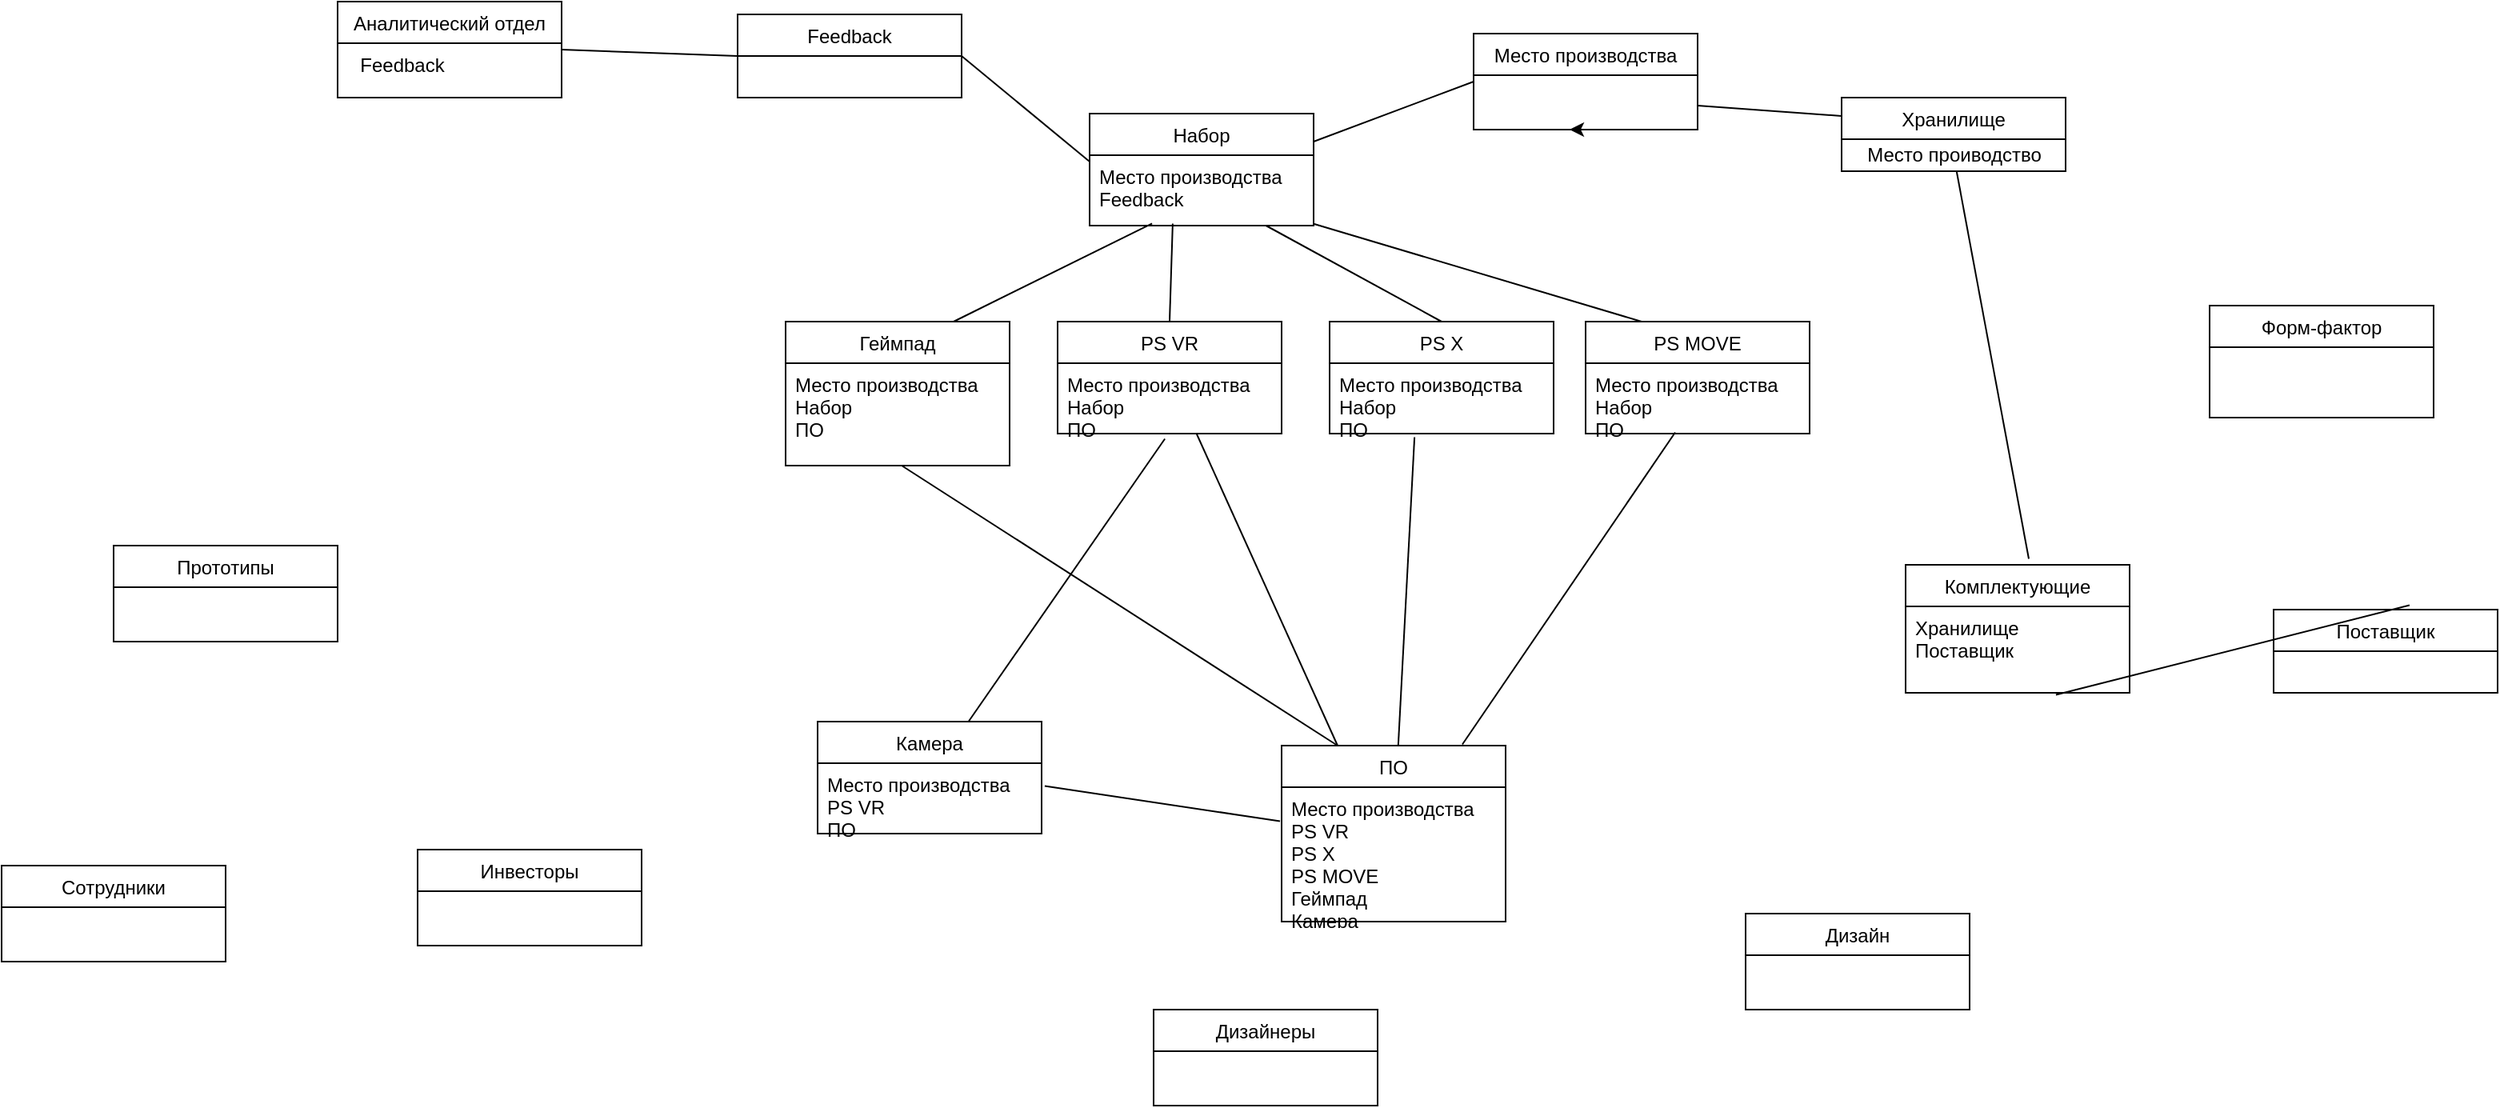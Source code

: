 <mxfile version="15.1.4" type="device"><diagram id="24gW2aaC1v7GGiUZ1pMK" name="Page-1"><mxGraphModel dx="2249" dy="767" grid="1" gridSize="10" guides="1" tooltips="1" connect="1" arrows="1" fold="1" page="1" pageScale="1" pageWidth="827" pageHeight="1169" math="0" shadow="0"><root><mxCell id="0"/><mxCell id="1" parent="0"/><mxCell id="wk1zh_JFjW3oBxZrR2lf-1" value="Набор" style="swimlane;fontStyle=0;childLayout=stackLayout;horizontal=1;startSize=26;fillColor=none;horizontalStack=0;resizeParent=1;resizeParentMax=0;resizeLast=0;collapsible=1;marginBottom=0;" vertex="1" parent="1"><mxGeometry x="160" y="70" width="140" height="70" as="geometry"><mxRectangle x="160" y="70" width="70" height="26" as="alternateBounds"/></mxGeometry></mxCell><mxCell id="wk1zh_JFjW3oBxZrR2lf-3" value="Место производства&#10;Feedback" style="text;strokeColor=none;fillColor=none;align=left;verticalAlign=top;spacingLeft=4;spacingRight=4;overflow=hidden;rotatable=0;points=[[0,0.5],[1,0.5]];portConstraint=eastwest;" vertex="1" parent="wk1zh_JFjW3oBxZrR2lf-1"><mxGeometry y="26" width="140" height="44" as="geometry"/></mxCell><mxCell id="wk1zh_JFjW3oBxZrR2lf-5" value="Геймпад" style="swimlane;fontStyle=0;childLayout=stackLayout;horizontal=1;startSize=26;fillColor=none;horizontalStack=0;resizeParent=1;resizeParentMax=0;resizeLast=0;collapsible=1;marginBottom=0;" vertex="1" parent="1"><mxGeometry x="-30" y="200" width="140" height="90" as="geometry"/></mxCell><mxCell id="wk1zh_JFjW3oBxZrR2lf-6" value="Место производства&#10;Набор&#10;ПО" style="text;strokeColor=none;fillColor=none;align=left;verticalAlign=top;spacingLeft=4;spacingRight=4;overflow=hidden;rotatable=0;points=[[0,0.5],[1,0.5]];portConstraint=eastwest;" vertex="1" parent="wk1zh_JFjW3oBxZrR2lf-5"><mxGeometry y="26" width="140" height="64" as="geometry"/></mxCell><mxCell id="wk1zh_JFjW3oBxZrR2lf-7" value="PS VR" style="swimlane;fontStyle=0;childLayout=stackLayout;horizontal=1;startSize=26;fillColor=none;horizontalStack=0;resizeParent=1;resizeParentMax=0;resizeLast=0;collapsible=1;marginBottom=0;" vertex="1" parent="1"><mxGeometry x="140" y="200" width="140" height="70" as="geometry"/></mxCell><mxCell id="wk1zh_JFjW3oBxZrR2lf-8" value="Место производства&#10;Набор&#10;ПО" style="text;strokeColor=none;fillColor=none;align=left;verticalAlign=top;spacingLeft=4;spacingRight=4;overflow=hidden;rotatable=0;points=[[0,0.5],[1,0.5]];portConstraint=eastwest;" vertex="1" parent="wk1zh_JFjW3oBxZrR2lf-7"><mxGeometry y="26" width="140" height="44" as="geometry"/></mxCell><mxCell id="wk1zh_JFjW3oBxZrR2lf-9" value="PS X" style="swimlane;fontStyle=0;childLayout=stackLayout;horizontal=1;startSize=26;fillColor=none;horizontalStack=0;resizeParent=1;resizeParentMax=0;resizeLast=0;collapsible=1;marginBottom=0;" vertex="1" parent="1"><mxGeometry x="310" y="200" width="140" height="70" as="geometry"/></mxCell><mxCell id="wk1zh_JFjW3oBxZrR2lf-10" value="Место производства&#10;Набор&#10;ПО" style="text;strokeColor=none;fillColor=none;align=left;verticalAlign=top;spacingLeft=4;spacingRight=4;overflow=hidden;rotatable=0;points=[[0,0.5],[1,0.5]];portConstraint=eastwest;" vertex="1" parent="wk1zh_JFjW3oBxZrR2lf-9"><mxGeometry y="26" width="140" height="44" as="geometry"/></mxCell><mxCell id="wk1zh_JFjW3oBxZrR2lf-11" value="PS MOVE" style="swimlane;fontStyle=0;childLayout=stackLayout;horizontal=1;startSize=26;fillColor=none;horizontalStack=0;resizeParent=1;resizeParentMax=0;resizeLast=0;collapsible=1;marginBottom=0;" vertex="1" parent="1"><mxGeometry x="470" y="200" width="140" height="70" as="geometry"/></mxCell><mxCell id="wk1zh_JFjW3oBxZrR2lf-12" value="Место производства&#10;Набор&#10;ПО" style="text;strokeColor=none;fillColor=none;align=left;verticalAlign=top;spacingLeft=4;spacingRight=4;overflow=hidden;rotatable=0;points=[[0,0.5],[1,0.5]];portConstraint=eastwest;" vertex="1" parent="wk1zh_JFjW3oBxZrR2lf-11"><mxGeometry y="26" width="140" height="44" as="geometry"/></mxCell><mxCell id="wk1zh_JFjW3oBxZrR2lf-13" value="Камера" style="swimlane;fontStyle=0;childLayout=stackLayout;horizontal=1;startSize=26;fillColor=none;horizontalStack=0;resizeParent=1;resizeParentMax=0;resizeLast=0;collapsible=1;marginBottom=0;" vertex="1" parent="1"><mxGeometry x="-10" y="450" width="140" height="70" as="geometry"/></mxCell><mxCell id="wk1zh_JFjW3oBxZrR2lf-14" value="Место производства&#10;PS VR&#10;ПО" style="text;strokeColor=none;fillColor=none;align=left;verticalAlign=top;spacingLeft=4;spacingRight=4;overflow=hidden;rotatable=0;points=[[0,0.5],[1,0.5]];portConstraint=eastwest;" vertex="1" parent="wk1zh_JFjW3oBxZrR2lf-13"><mxGeometry y="26" width="140" height="44" as="geometry"/></mxCell><mxCell id="wk1zh_JFjW3oBxZrR2lf-15" value="ПО" style="swimlane;fontStyle=0;childLayout=stackLayout;horizontal=1;startSize=26;fillColor=none;horizontalStack=0;resizeParent=1;resizeParentMax=0;resizeLast=0;collapsible=1;marginBottom=0;" vertex="1" parent="1"><mxGeometry x="280" y="465" width="140" height="110" as="geometry"/></mxCell><mxCell id="wk1zh_JFjW3oBxZrR2lf-16" value="Место производства&#10;PS VR&#10;PS X&#10;PS MOVE&#10;Геймпад&#10;Камера" style="text;strokeColor=none;fillColor=none;align=left;verticalAlign=top;spacingLeft=4;spacingRight=4;overflow=hidden;rotatable=0;points=[[0,0.5],[1,0.5]];portConstraint=eastwest;" vertex="1" parent="wk1zh_JFjW3oBxZrR2lf-15"><mxGeometry y="26" width="140" height="84" as="geometry"/></mxCell><mxCell id="wk1zh_JFjW3oBxZrR2lf-34" style="edgeStyle=orthogonalEdgeStyle;rounded=0;orthogonalLoop=1;jettySize=auto;html=1;exitX=0.5;exitY=1;exitDx=0;exitDy=0;" edge="1" parent="1" source="wk1zh_JFjW3oBxZrR2lf-17"><mxGeometry relative="1" as="geometry"><mxPoint x="460" y="80" as="targetPoint"/></mxGeometry></mxCell><mxCell id="wk1zh_JFjW3oBxZrR2lf-17" value="Место производства" style="swimlane;fontStyle=0;childLayout=stackLayout;horizontal=1;startSize=26;fillColor=none;horizontalStack=0;resizeParent=1;resizeParentMax=0;resizeLast=0;collapsible=1;marginBottom=0;" vertex="1" parent="1"><mxGeometry x="400" y="20" width="140" height="60" as="geometry"/></mxCell><mxCell id="wk1zh_JFjW3oBxZrR2lf-19" value="Дизайн" style="swimlane;fontStyle=0;childLayout=stackLayout;horizontal=1;startSize=26;fillColor=none;horizontalStack=0;resizeParent=1;resizeParentMax=0;resizeLast=0;collapsible=1;marginBottom=0;" vertex="1" parent="1"><mxGeometry x="570" y="570" width="140" height="60" as="geometry"/></mxCell><mxCell id="wk1zh_JFjW3oBxZrR2lf-20" value="Хранилище" style="swimlane;fontStyle=0;childLayout=stackLayout;horizontal=1;startSize=26;fillColor=none;horizontalStack=0;resizeParent=1;resizeParentMax=0;resizeLast=0;collapsible=1;marginBottom=0;" vertex="1" parent="1"><mxGeometry x="630" y="60" width="140" height="46" as="geometry"/></mxCell><mxCell id="wk1zh_JFjW3oBxZrR2lf-21" value="Место проиводство" style="text;html=1;align=center;verticalAlign=middle;resizable=0;points=[];autosize=1;strokeColor=none;fillColor=none;" vertex="1" parent="wk1zh_JFjW3oBxZrR2lf-20"><mxGeometry y="26" width="140" height="20" as="geometry"/></mxCell><mxCell id="wk1zh_JFjW3oBxZrR2lf-24" value="Комплектующие" style="swimlane;fontStyle=0;childLayout=stackLayout;horizontal=1;startSize=26;fillColor=none;horizontalStack=0;resizeParent=1;resizeParentMax=0;resizeLast=0;collapsible=1;marginBottom=0;" vertex="1" parent="1"><mxGeometry x="670" y="352" width="140" height="80" as="geometry"/></mxCell><mxCell id="wk1zh_JFjW3oBxZrR2lf-25" value="Хранилище&#10;Поставщик" style="text;strokeColor=none;fillColor=none;align=left;verticalAlign=top;spacingLeft=4;spacingRight=4;overflow=hidden;rotatable=0;points=[[0,0.5],[1,0.5]];portConstraint=eastwest;" vertex="1" parent="wk1zh_JFjW3oBxZrR2lf-24"><mxGeometry y="26" width="140" height="54" as="geometry"/></mxCell><mxCell id="wk1zh_JFjW3oBxZrR2lf-26" value="Поставщик" style="swimlane;fontStyle=0;childLayout=stackLayout;horizontal=1;startSize=26;fillColor=none;horizontalStack=0;resizeParent=1;resizeParentMax=0;resizeLast=0;collapsible=1;marginBottom=0;" vertex="1" parent="1"><mxGeometry x="900" y="380" width="140" height="52" as="geometry"/></mxCell><mxCell id="wk1zh_JFjW3oBxZrR2lf-28" value="Форм-фактор" style="swimlane;fontStyle=0;childLayout=stackLayout;horizontal=1;startSize=26;fillColor=none;horizontalStack=0;resizeParent=1;resizeParentMax=0;resizeLast=0;collapsible=1;marginBottom=0;" vertex="1" parent="1"><mxGeometry x="860" y="190" width="140" height="70" as="geometry"/></mxCell><mxCell id="wk1zh_JFjW3oBxZrR2lf-30" value="" style="endArrow=none;html=1;exitX=0.75;exitY=0;exitDx=0;exitDy=0;entryX=0.279;entryY=0.971;entryDx=0;entryDy=0;entryPerimeter=0;" edge="1" parent="1" source="wk1zh_JFjW3oBxZrR2lf-5" target="wk1zh_JFjW3oBxZrR2lf-3"><mxGeometry width="50" height="50" relative="1" as="geometry"><mxPoint x="230" y="400" as="sourcePoint"/><mxPoint x="280" y="350" as="targetPoint"/></mxGeometry></mxCell><mxCell id="wk1zh_JFjW3oBxZrR2lf-31" value="" style="endArrow=none;html=1;exitX=0.5;exitY=0;exitDx=0;exitDy=0;entryX=0.371;entryY=0.971;entryDx=0;entryDy=0;entryPerimeter=0;" edge="1" parent="1" source="wk1zh_JFjW3oBxZrR2lf-7" target="wk1zh_JFjW3oBxZrR2lf-3"><mxGeometry width="50" height="50" relative="1" as="geometry"><mxPoint x="85" y="210" as="sourcePoint"/><mxPoint x="209.06" y="151.246" as="targetPoint"/></mxGeometry></mxCell><mxCell id="wk1zh_JFjW3oBxZrR2lf-32" value="" style="endArrow=none;html=1;exitX=0.5;exitY=0;exitDx=0;exitDy=0;" edge="1" parent="1" source="wk1zh_JFjW3oBxZrR2lf-9" target="wk1zh_JFjW3oBxZrR2lf-3"><mxGeometry width="50" height="50" relative="1" as="geometry"><mxPoint x="95" y="220" as="sourcePoint"/><mxPoint x="219.06" y="161.246" as="targetPoint"/></mxGeometry></mxCell><mxCell id="wk1zh_JFjW3oBxZrR2lf-33" value="" style="endArrow=none;html=1;exitX=0.25;exitY=0;exitDx=0;exitDy=0;" edge="1" parent="1" source="wk1zh_JFjW3oBxZrR2lf-11" target="wk1zh_JFjW3oBxZrR2lf-3"><mxGeometry width="50" height="50" relative="1" as="geometry"><mxPoint x="105" y="230" as="sourcePoint"/><mxPoint x="229.06" y="171.246" as="targetPoint"/></mxGeometry></mxCell><mxCell id="wk1zh_JFjW3oBxZrR2lf-35" value="" style="endArrow=none;html=1;exitX=0.479;exitY=1.074;exitDx=0;exitDy=0;exitPerimeter=0;" edge="1" parent="1" source="wk1zh_JFjW3oBxZrR2lf-8" target="wk1zh_JFjW3oBxZrR2lf-13"><mxGeometry width="50" height="50" relative="1" as="geometry"><mxPoint x="115" y="240" as="sourcePoint"/><mxPoint x="239.06" y="181.246" as="targetPoint"/></mxGeometry></mxCell><mxCell id="wk1zh_JFjW3oBxZrR2lf-36" value="" style="endArrow=none;html=1;exitX=0.521;exitY=1.004;exitDx=0;exitDy=0;entryX=0.25;entryY=0;entryDx=0;entryDy=0;exitPerimeter=0;" edge="1" parent="1" source="wk1zh_JFjW3oBxZrR2lf-6" target="wk1zh_JFjW3oBxZrR2lf-15"><mxGeometry width="50" height="50" relative="1" as="geometry"><mxPoint x="125" y="250" as="sourcePoint"/><mxPoint x="249.06" y="191.246" as="targetPoint"/></mxGeometry></mxCell><mxCell id="wk1zh_JFjW3oBxZrR2lf-37" value="" style="endArrow=none;html=1;exitX=0.621;exitY=1.006;exitDx=0;exitDy=0;entryX=0.25;entryY=0;entryDx=0;entryDy=0;exitPerimeter=0;" edge="1" parent="1" source="wk1zh_JFjW3oBxZrR2lf-8" target="wk1zh_JFjW3oBxZrR2lf-15"><mxGeometry width="50" height="50" relative="1" as="geometry"><mxPoint x="135" y="260" as="sourcePoint"/><mxPoint x="259.06" y="201.246" as="targetPoint"/></mxGeometry></mxCell><mxCell id="wk1zh_JFjW3oBxZrR2lf-38" value="" style="endArrow=none;html=1;exitX=1.014;exitY=0.324;exitDx=0;exitDy=0;entryX=-0.007;entryY=0.253;entryDx=0;entryDy=0;entryPerimeter=0;exitPerimeter=0;" edge="1" parent="1" source="wk1zh_JFjW3oBxZrR2lf-14" target="wk1zh_JFjW3oBxZrR2lf-16"><mxGeometry width="50" height="50" relative="1" as="geometry"><mxPoint x="145" y="270" as="sourcePoint"/><mxPoint x="269.06" y="211.246" as="targetPoint"/></mxGeometry></mxCell><mxCell id="wk1zh_JFjW3oBxZrR2lf-39" value="" style="endArrow=none;html=1;entryX=0.379;entryY=1.051;entryDx=0;entryDy=0;entryPerimeter=0;" edge="1" parent="1" source="wk1zh_JFjW3oBxZrR2lf-15" target="wk1zh_JFjW3oBxZrR2lf-10"><mxGeometry width="50" height="50" relative="1" as="geometry"><mxPoint x="155" y="280" as="sourcePoint"/><mxPoint x="279.06" y="221.246" as="targetPoint"/></mxGeometry></mxCell><mxCell id="wk1zh_JFjW3oBxZrR2lf-40" value="" style="endArrow=none;html=1;exitX=0.807;exitY=-0.007;exitDx=0;exitDy=0;entryX=0.4;entryY=0.983;entryDx=0;entryDy=0;entryPerimeter=0;exitPerimeter=0;" edge="1" parent="1" source="wk1zh_JFjW3oBxZrR2lf-15" target="wk1zh_JFjW3oBxZrR2lf-12"><mxGeometry width="50" height="50" relative="1" as="geometry"><mxPoint x="165" y="290" as="sourcePoint"/><mxPoint x="289.06" y="231.246" as="targetPoint"/></mxGeometry></mxCell><mxCell id="wk1zh_JFjW3oBxZrR2lf-41" value="" style="endArrow=none;html=1;exitX=0;exitY=0.5;exitDx=0;exitDy=0;entryX=1;entryY=0.25;entryDx=0;entryDy=0;" edge="1" parent="1" source="wk1zh_JFjW3oBxZrR2lf-17" target="wk1zh_JFjW3oBxZrR2lf-1"><mxGeometry width="50" height="50" relative="1" as="geometry"><mxPoint x="175" y="300" as="sourcePoint"/><mxPoint x="299.06" y="241.246" as="targetPoint"/></mxGeometry></mxCell><mxCell id="wk1zh_JFjW3oBxZrR2lf-42" value="" style="endArrow=none;html=1;exitX=0;exitY=0.25;exitDx=0;exitDy=0;entryX=1;entryY=0.75;entryDx=0;entryDy=0;" edge="1" parent="1" source="wk1zh_JFjW3oBxZrR2lf-20" target="wk1zh_JFjW3oBxZrR2lf-17"><mxGeometry width="50" height="50" relative="1" as="geometry"><mxPoint x="185" y="310" as="sourcePoint"/><mxPoint x="309.06" y="251.246" as="targetPoint"/></mxGeometry></mxCell><mxCell id="wk1zh_JFjW3oBxZrR2lf-43" value="" style="endArrow=none;html=1;exitX=0.55;exitY=-0.047;exitDx=0;exitDy=0;exitPerimeter=0;" edge="1" parent="1" source="wk1zh_JFjW3oBxZrR2lf-24" target="wk1zh_JFjW3oBxZrR2lf-21"><mxGeometry width="50" height="50" relative="1" as="geometry"><mxPoint x="195" y="320" as="sourcePoint"/><mxPoint x="319.06" y="261.246" as="targetPoint"/></mxGeometry></mxCell><mxCell id="wk1zh_JFjW3oBxZrR2lf-44" value="" style="endArrow=none;html=1;exitX=0.607;exitY=-0.053;exitDx=0;exitDy=0;entryX=0.671;entryY=1.023;entryDx=0;entryDy=0;entryPerimeter=0;exitPerimeter=0;" edge="1" parent="1" source="wk1zh_JFjW3oBxZrR2lf-26" target="wk1zh_JFjW3oBxZrR2lf-25"><mxGeometry width="50" height="50" relative="1" as="geometry"><mxPoint x="205" y="330" as="sourcePoint"/><mxPoint x="329.06" y="271.246" as="targetPoint"/></mxGeometry></mxCell><mxCell id="wk1zh_JFjW3oBxZrR2lf-45" value="Feedback" style="swimlane;fontStyle=0;childLayout=stackLayout;horizontal=1;startSize=26;fillColor=none;horizontalStack=0;resizeParent=1;resizeParentMax=0;resizeLast=0;collapsible=1;marginBottom=0;" vertex="1" parent="1"><mxGeometry x="-60" y="8" width="140" height="52" as="geometry"/></mxCell><mxCell id="wk1zh_JFjW3oBxZrR2lf-47" value="" style="endArrow=none;html=1;exitX=1;exitY=0.5;exitDx=0;exitDy=0;" edge="1" parent="1" source="wk1zh_JFjW3oBxZrR2lf-45"><mxGeometry width="50" height="50" relative="1" as="geometry"><mxPoint x="480" y="300" as="sourcePoint"/><mxPoint x="160" y="100" as="targetPoint"/></mxGeometry></mxCell><mxCell id="wk1zh_JFjW3oBxZrR2lf-50" value="" style="group" vertex="1" connectable="0" parent="1"><mxGeometry x="-310" width="140" height="60" as="geometry"/></mxCell><mxCell id="wk1zh_JFjW3oBxZrR2lf-48" value="Аналитический отдел" style="swimlane;fontStyle=0;childLayout=stackLayout;horizontal=1;startSize=26;fillColor=none;horizontalStack=0;resizeParent=1;resizeParentMax=0;resizeLast=0;collapsible=1;marginBottom=0;" vertex="1" parent="wk1zh_JFjW3oBxZrR2lf-50"><mxGeometry width="140" height="60" as="geometry"/></mxCell><mxCell id="wk1zh_JFjW3oBxZrR2lf-49" value="Feedback" style="text;html=1;align=center;verticalAlign=middle;resizable=0;points=[];autosize=1;strokeColor=none;fillColor=none;" vertex="1" parent="wk1zh_JFjW3oBxZrR2lf-50"><mxGeometry x="5" y="30" width="70" height="20" as="geometry"/></mxCell><mxCell id="wk1zh_JFjW3oBxZrR2lf-51" value="" style="endArrow=none;html=1;exitX=1;exitY=0.5;exitDx=0;exitDy=0;entryX=0;entryY=0.5;entryDx=0;entryDy=0;" edge="1" parent="1" source="wk1zh_JFjW3oBxZrR2lf-48" target="wk1zh_JFjW3oBxZrR2lf-45"><mxGeometry width="50" height="50" relative="1" as="geometry"><mxPoint x="290" y="300" as="sourcePoint"/><mxPoint x="340" y="250" as="targetPoint"/></mxGeometry></mxCell><mxCell id="wk1zh_JFjW3oBxZrR2lf-52" value="" style="group" vertex="1" connectable="0" parent="1"><mxGeometry x="-260" y="530" width="140" height="60" as="geometry"/></mxCell><mxCell id="wk1zh_JFjW3oBxZrR2lf-53" value="Инвесторы" style="swimlane;fontStyle=0;childLayout=stackLayout;horizontal=1;startSize=26;fillColor=none;horizontalStack=0;resizeParent=1;resizeParentMax=0;resizeLast=0;collapsible=1;marginBottom=0;" vertex="1" parent="wk1zh_JFjW3oBxZrR2lf-52"><mxGeometry width="140" height="60" as="geometry"/></mxCell><mxCell id="wk1zh_JFjW3oBxZrR2lf-55" value="" style="group" vertex="1" connectable="0" parent="1"><mxGeometry x="200" y="630" width="140" height="60" as="geometry"/></mxCell><mxCell id="wk1zh_JFjW3oBxZrR2lf-56" value="Дизайнеры" style="swimlane;fontStyle=0;childLayout=stackLayout;horizontal=1;startSize=26;fillColor=none;horizontalStack=0;resizeParent=1;resizeParentMax=0;resizeLast=0;collapsible=1;marginBottom=0;" vertex="1" parent="wk1zh_JFjW3oBxZrR2lf-55"><mxGeometry width="140" height="60" as="geometry"/></mxCell><mxCell id="wk1zh_JFjW3oBxZrR2lf-57" value="" style="group" vertex="1" connectable="0" parent="1"><mxGeometry x="-450" y="340" width="140" height="60" as="geometry"/></mxCell><mxCell id="wk1zh_JFjW3oBxZrR2lf-58" value="Прототипы" style="swimlane;fontStyle=0;childLayout=stackLayout;horizontal=1;startSize=26;fillColor=none;horizontalStack=0;resizeParent=1;resizeParentMax=0;resizeLast=0;collapsible=1;marginBottom=0;" vertex="1" parent="wk1zh_JFjW3oBxZrR2lf-57"><mxGeometry width="140" height="60" as="geometry"/></mxCell><mxCell id="wk1zh_JFjW3oBxZrR2lf-60" value="" style="group" vertex="1" connectable="0" parent="1"><mxGeometry x="-520" y="540" width="140" height="60" as="geometry"/></mxCell><mxCell id="wk1zh_JFjW3oBxZrR2lf-61" value="Сотрудники" style="swimlane;fontStyle=0;childLayout=stackLayout;horizontal=1;startSize=26;fillColor=none;horizontalStack=0;resizeParent=1;resizeParentMax=0;resizeLast=0;collapsible=1;marginBottom=0;" vertex="1" parent="wk1zh_JFjW3oBxZrR2lf-60"><mxGeometry width="140" height="60" as="geometry"/></mxCell></root></mxGraphModel></diagram></mxfile>